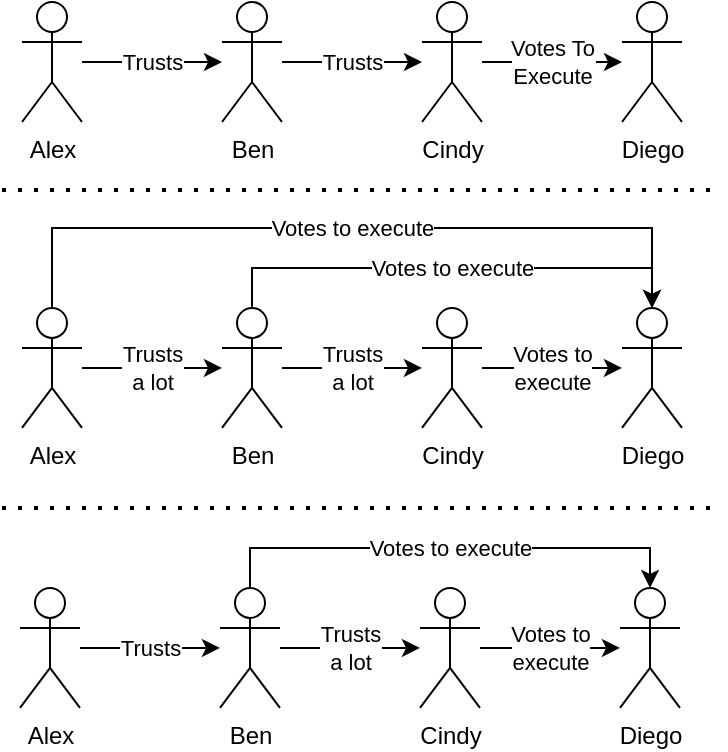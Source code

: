 <mxfile version="14.1.8" type="device"><diagram id="D5FBUc6O-Cgrx7MYZtCT" name="Page-1"><mxGraphModel dx="621" dy="529" grid="1" gridSize="10" guides="1" tooltips="1" connect="1" arrows="1" fold="1" page="1" pageScale="1" pageWidth="827" pageHeight="1169" math="0" shadow="0"><root><mxCell id="0"/><mxCell id="1" parent="0"/><mxCell id="jq4lim7XeS4OtMc9WNIC-1" value="Diego" style="shape=umlActor;verticalLabelPosition=bottom;verticalAlign=top;html=1;outlineConnect=0;" vertex="1" parent="1"><mxGeometry x="550" y="357" width="30" height="60" as="geometry"/></mxCell><mxCell id="jq4lim7XeS4OtMc9WNIC-10" value="Trusts" style="edgeStyle=orthogonalEdgeStyle;rounded=0;orthogonalLoop=1;jettySize=auto;html=1;" edge="1" parent="1" source="jq4lim7XeS4OtMc9WNIC-2" target="jq4lim7XeS4OtMc9WNIC-4"><mxGeometry relative="1" as="geometry"/></mxCell><mxCell id="jq4lim7XeS4OtMc9WNIC-2" value="Ben" style="shape=umlActor;verticalLabelPosition=bottom;verticalAlign=top;html=1;outlineConnect=0;" vertex="1" parent="1"><mxGeometry x="350" y="357" width="30" height="60" as="geometry"/></mxCell><mxCell id="jq4lim7XeS4OtMc9WNIC-12" value="Trusts" style="edgeStyle=orthogonalEdgeStyle;rounded=0;orthogonalLoop=1;jettySize=auto;html=1;" edge="1" parent="1" source="jq4lim7XeS4OtMc9WNIC-3" target="jq4lim7XeS4OtMc9WNIC-2"><mxGeometry relative="1" as="geometry"/></mxCell><mxCell id="jq4lim7XeS4OtMc9WNIC-3" value="Alex" style="shape=umlActor;verticalLabelPosition=bottom;verticalAlign=top;html=1;outlineConnect=0;" vertex="1" parent="1"><mxGeometry x="250" y="357" width="30" height="60" as="geometry"/></mxCell><mxCell id="jq4lim7XeS4OtMc9WNIC-28" value="Votes To&lt;br&gt;Execute" style="edgeStyle=orthogonalEdgeStyle;rounded=0;orthogonalLoop=1;jettySize=auto;html=1;" edge="1" parent="1" source="jq4lim7XeS4OtMc9WNIC-4" target="jq4lim7XeS4OtMc9WNIC-1"><mxGeometry relative="1" as="geometry"><mxPoint as="offset"/></mxGeometry></mxCell><mxCell id="jq4lim7XeS4OtMc9WNIC-4" value="Cindy" style="shape=umlActor;verticalLabelPosition=bottom;verticalAlign=top;html=1;outlineConnect=0;" vertex="1" parent="1"><mxGeometry x="450" y="357" width="30" height="60" as="geometry"/></mxCell><mxCell id="jq4lim7XeS4OtMc9WNIC-29" value="Diego" style="shape=umlActor;verticalLabelPosition=bottom;verticalAlign=top;html=1;outlineConnect=0;" vertex="1" parent="1"><mxGeometry x="550" y="509.97" width="30" height="60" as="geometry"/></mxCell><mxCell id="jq4lim7XeS4OtMc9WNIC-30" value="Trusts&lt;br&gt;a lot" style="edgeStyle=orthogonalEdgeStyle;rounded=0;orthogonalLoop=1;jettySize=auto;html=1;" edge="1" parent="1" source="jq4lim7XeS4OtMc9WNIC-31" target="jq4lim7XeS4OtMc9WNIC-35"><mxGeometry relative="1" as="geometry"/></mxCell><mxCell id="jq4lim7XeS4OtMc9WNIC-36" value="Votes to execute" style="edgeStyle=orthogonalEdgeStyle;rounded=0;orthogonalLoop=1;jettySize=auto;html=1;entryX=0.5;entryY=0;entryDx=0;entryDy=0;entryPerimeter=0;" edge="1" parent="1" source="jq4lim7XeS4OtMc9WNIC-31" target="jq4lim7XeS4OtMc9WNIC-29"><mxGeometry relative="1" as="geometry"><Array as="points"><mxPoint x="365" y="489.97"/><mxPoint x="565" y="489.97"/></Array></mxGeometry></mxCell><mxCell id="jq4lim7XeS4OtMc9WNIC-31" value="Ben" style="shape=umlActor;verticalLabelPosition=bottom;verticalAlign=top;html=1;outlineConnect=0;" vertex="1" parent="1"><mxGeometry x="350" y="509.97" width="30" height="60" as="geometry"/></mxCell><mxCell id="jq4lim7XeS4OtMc9WNIC-32" value="Trusts&lt;br&gt;a lot" style="edgeStyle=orthogonalEdgeStyle;rounded=0;orthogonalLoop=1;jettySize=auto;html=1;" edge="1" parent="1" source="jq4lim7XeS4OtMc9WNIC-33" target="jq4lim7XeS4OtMc9WNIC-31"><mxGeometry relative="1" as="geometry"/></mxCell><mxCell id="jq4lim7XeS4OtMc9WNIC-38" value="Votes to execute" style="edgeStyle=orthogonalEdgeStyle;rounded=0;orthogonalLoop=1;jettySize=auto;html=1;entryX=0.5;entryY=0;entryDx=0;entryDy=0;entryPerimeter=0;" edge="1" parent="1" source="jq4lim7XeS4OtMc9WNIC-33" target="jq4lim7XeS4OtMc9WNIC-29"><mxGeometry relative="1" as="geometry"><Array as="points"><mxPoint x="265" y="469.97"/><mxPoint x="565" y="469.97"/></Array></mxGeometry></mxCell><mxCell id="jq4lim7XeS4OtMc9WNIC-33" value="Alex" style="shape=umlActor;verticalLabelPosition=bottom;verticalAlign=top;html=1;outlineConnect=0;" vertex="1" parent="1"><mxGeometry x="250" y="509.97" width="30" height="60" as="geometry"/></mxCell><mxCell id="jq4lim7XeS4OtMc9WNIC-34" value="Votes to&lt;br&gt;execute" style="edgeStyle=orthogonalEdgeStyle;rounded=0;orthogonalLoop=1;jettySize=auto;html=1;" edge="1" parent="1" source="jq4lim7XeS4OtMc9WNIC-35" target="jq4lim7XeS4OtMc9WNIC-29"><mxGeometry relative="1" as="geometry"><mxPoint as="offset"/></mxGeometry></mxCell><mxCell id="jq4lim7XeS4OtMc9WNIC-35" value="Cindy" style="shape=umlActor;verticalLabelPosition=bottom;verticalAlign=top;html=1;outlineConnect=0;" vertex="1" parent="1"><mxGeometry x="450" y="509.97" width="30" height="60" as="geometry"/></mxCell><mxCell id="jq4lim7XeS4OtMc9WNIC-39" value="Diego" style="shape=umlActor;verticalLabelPosition=bottom;verticalAlign=top;html=1;outlineConnect=0;" vertex="1" parent="1"><mxGeometry x="549" y="649.97" width="30" height="60" as="geometry"/></mxCell><mxCell id="jq4lim7XeS4OtMc9WNIC-40" value="Trusts&lt;br&gt;a lot" style="edgeStyle=orthogonalEdgeStyle;rounded=0;orthogonalLoop=1;jettySize=auto;html=1;" edge="1" parent="1" source="jq4lim7XeS4OtMc9WNIC-42" target="jq4lim7XeS4OtMc9WNIC-47"><mxGeometry relative="1" as="geometry"/></mxCell><mxCell id="jq4lim7XeS4OtMc9WNIC-41" value="Votes to execute" style="edgeStyle=orthogonalEdgeStyle;rounded=0;orthogonalLoop=1;jettySize=auto;html=1;entryX=0.5;entryY=0;entryDx=0;entryDy=0;entryPerimeter=0;" edge="1" parent="1" source="jq4lim7XeS4OtMc9WNIC-42" target="jq4lim7XeS4OtMc9WNIC-39"><mxGeometry relative="1" as="geometry"><Array as="points"><mxPoint x="364" y="629.97"/><mxPoint x="564" y="629.97"/></Array></mxGeometry></mxCell><mxCell id="jq4lim7XeS4OtMc9WNIC-42" value="Ben" style="shape=umlActor;verticalLabelPosition=bottom;verticalAlign=top;html=1;outlineConnect=0;" vertex="1" parent="1"><mxGeometry x="349" y="649.97" width="30" height="60" as="geometry"/></mxCell><mxCell id="jq4lim7XeS4OtMc9WNIC-43" value="Trusts&lt;br&gt;" style="edgeStyle=orthogonalEdgeStyle;rounded=0;orthogonalLoop=1;jettySize=auto;html=1;" edge="1" parent="1" source="jq4lim7XeS4OtMc9WNIC-45" target="jq4lim7XeS4OtMc9WNIC-42"><mxGeometry relative="1" as="geometry"/></mxCell><mxCell id="jq4lim7XeS4OtMc9WNIC-45" value="Alex" style="shape=umlActor;verticalLabelPosition=bottom;verticalAlign=top;html=1;outlineConnect=0;" vertex="1" parent="1"><mxGeometry x="249" y="649.97" width="30" height="60" as="geometry"/></mxCell><mxCell id="jq4lim7XeS4OtMc9WNIC-46" value="Votes to&lt;br&gt;execute" style="edgeStyle=orthogonalEdgeStyle;rounded=0;orthogonalLoop=1;jettySize=auto;html=1;" edge="1" parent="1" source="jq4lim7XeS4OtMc9WNIC-47" target="jq4lim7XeS4OtMc9WNIC-39"><mxGeometry relative="1" as="geometry"><mxPoint as="offset"/></mxGeometry></mxCell><mxCell id="jq4lim7XeS4OtMc9WNIC-47" value="Cindy" style="shape=umlActor;verticalLabelPosition=bottom;verticalAlign=top;html=1;outlineConnect=0;" vertex="1" parent="1"><mxGeometry x="449" y="649.97" width="30" height="60" as="geometry"/></mxCell><mxCell id="jq4lim7XeS4OtMc9WNIC-49" value="" style="endArrow=none;dashed=1;html=1;dashPattern=1 3;strokeWidth=2;" edge="1" parent="1"><mxGeometry width="50" height="50" relative="1" as="geometry"><mxPoint x="240" y="451" as="sourcePoint"/><mxPoint x="600" y="451" as="targetPoint"/></mxGeometry></mxCell><mxCell id="jq4lim7XeS4OtMc9WNIC-50" value="" style="endArrow=none;dashed=1;html=1;dashPattern=1 3;strokeWidth=2;" edge="1" parent="1"><mxGeometry width="50" height="50" relative="1" as="geometry"><mxPoint x="240" y="610" as="sourcePoint"/><mxPoint x="600" y="610" as="targetPoint"/></mxGeometry></mxCell></root></mxGraphModel></diagram></mxfile>